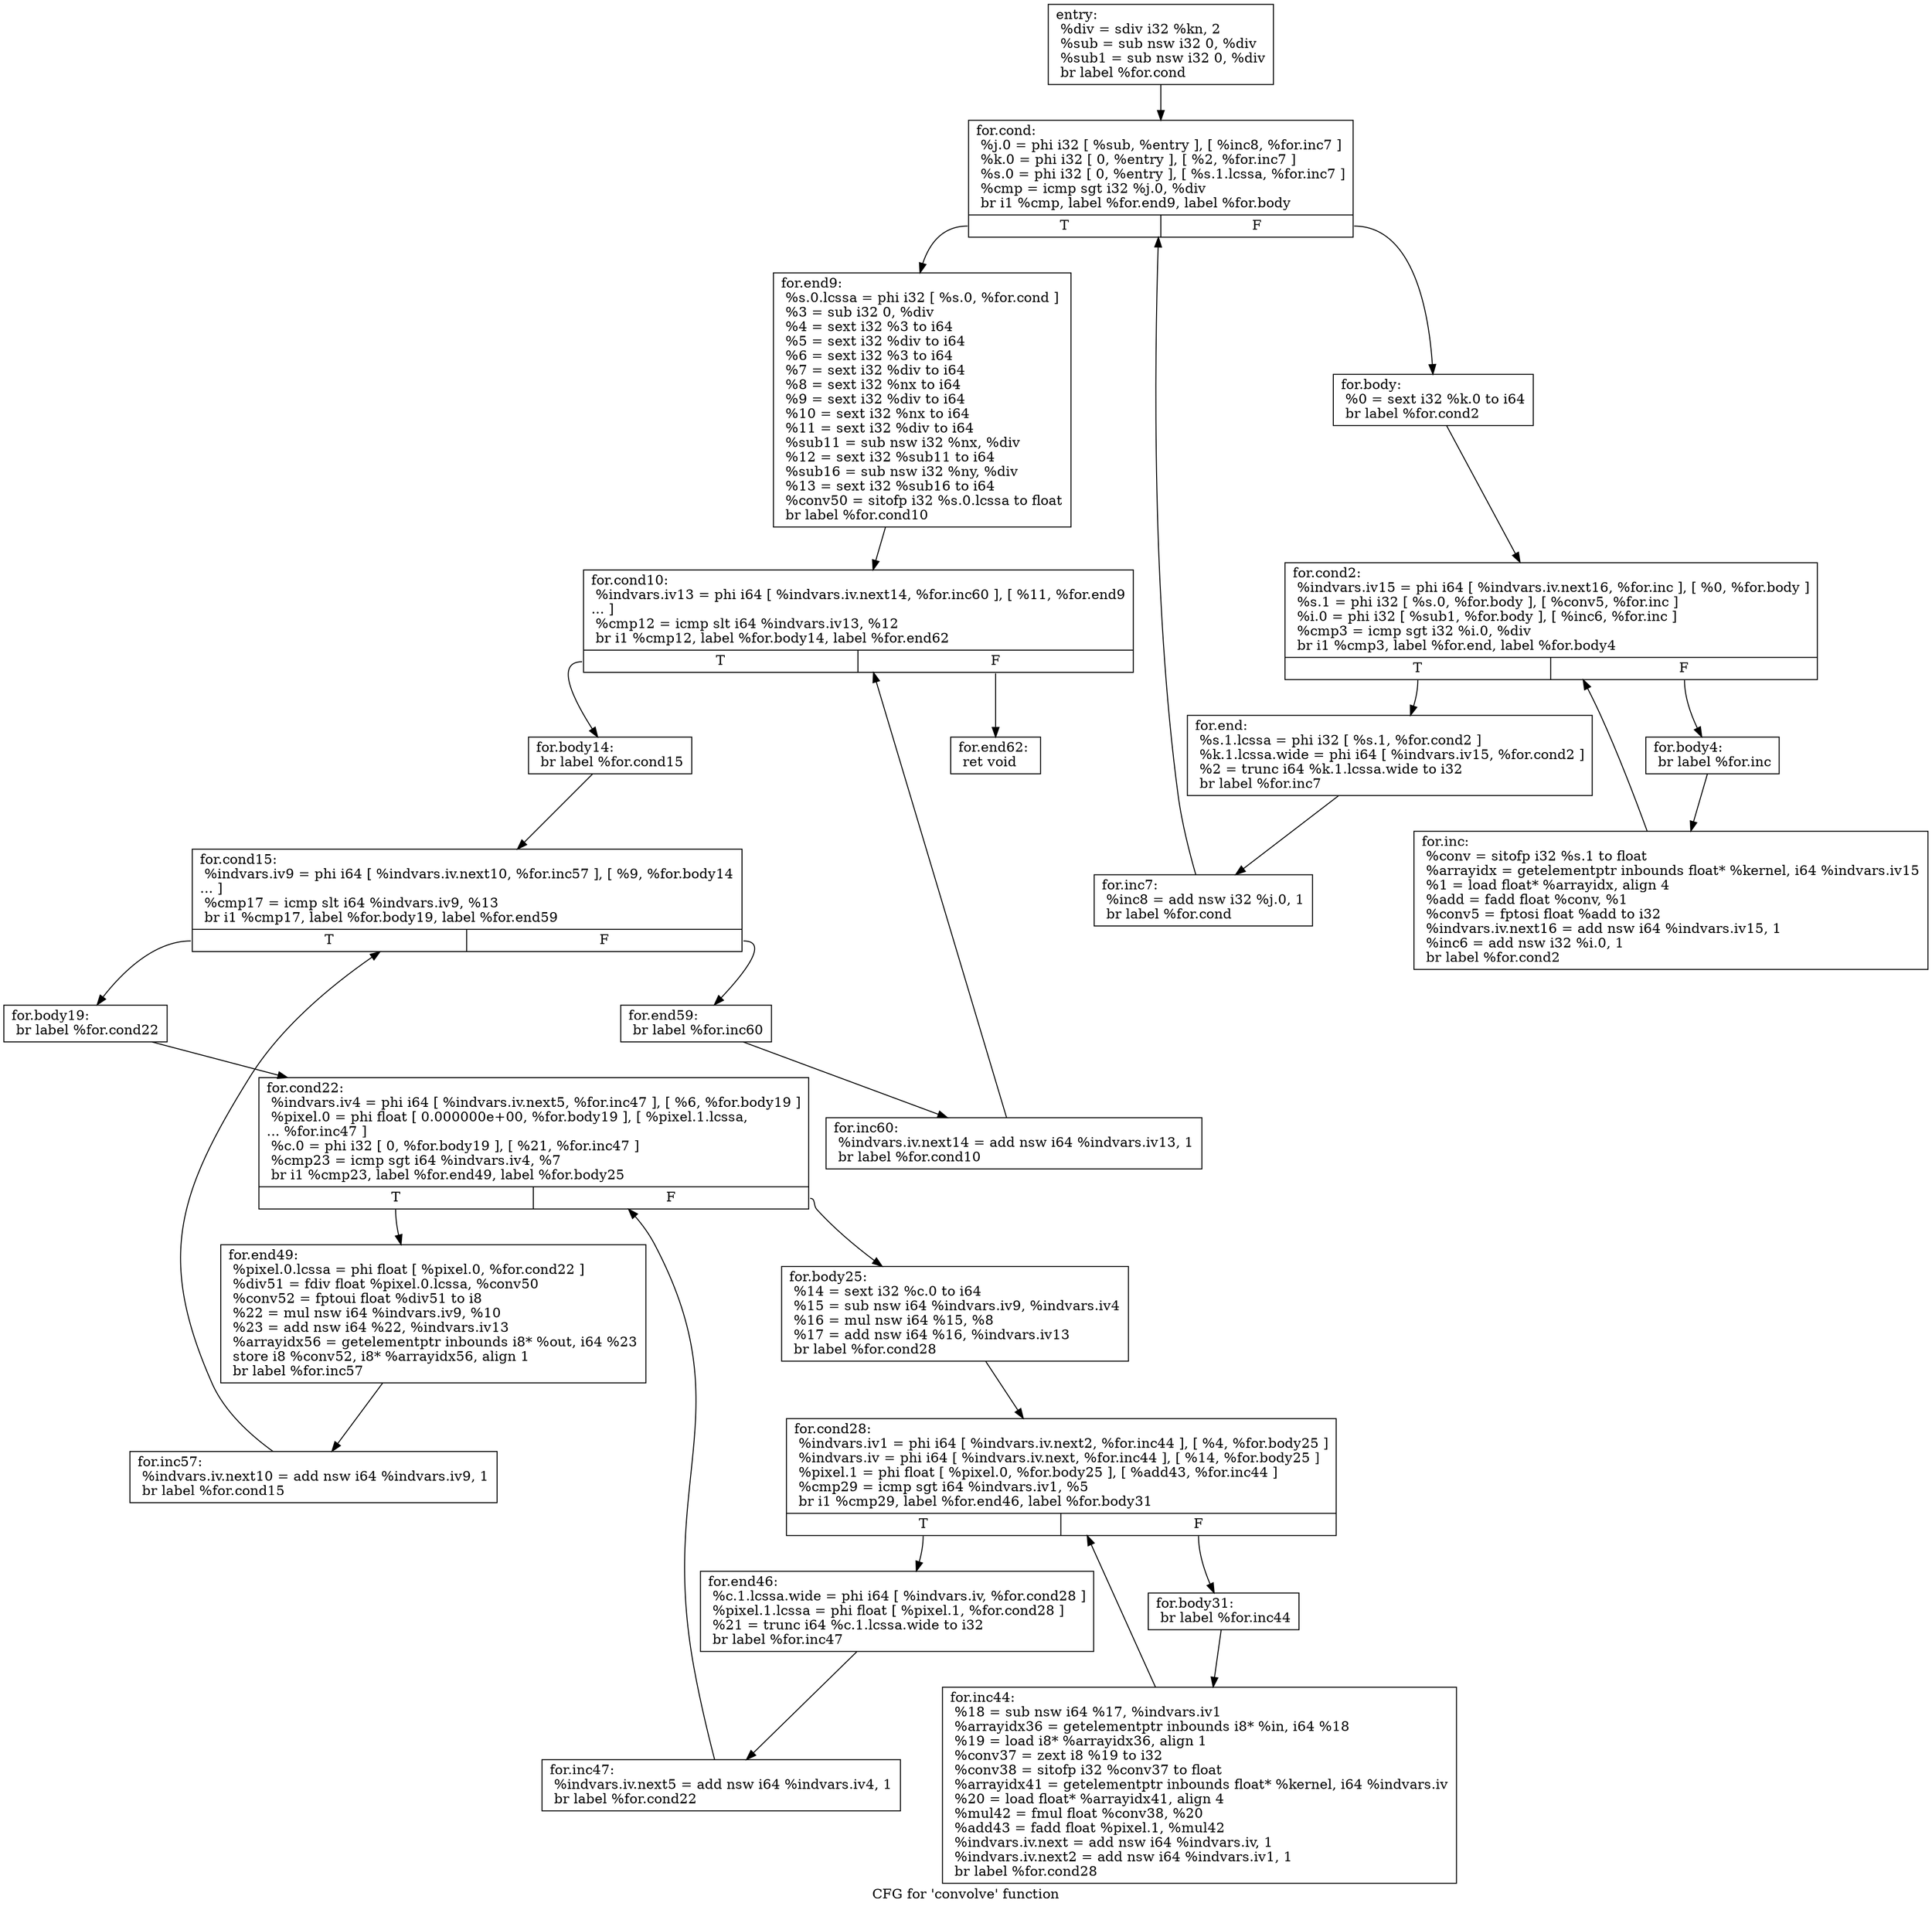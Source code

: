 digraph "CFG for 'convolve' function" {
	label="CFG for 'convolve' function";

	Node0x17d98a0 [shape=record,label="{entry:\l  %div = sdiv i32 %kn, 2\l  %sub = sub nsw i32 0, %div\l  %sub1 = sub nsw i32 0, %div\l  br label %for.cond\l}"];
	Node0x17d98a0 -> Node0x17db370;
	Node0x17db370 [shape=record,label="{for.cond:                                         \l  %j.0 = phi i32 [ %sub, %entry ], [ %inc8, %for.inc7 ]\l  %k.0 = phi i32 [ 0, %entry ], [ %2, %for.inc7 ]\l  %s.0 = phi i32 [ 0, %entry ], [ %s.1.lcssa, %for.inc7 ]\l  %cmp = icmp sgt i32 %j.0, %div\l  br i1 %cmp, label %for.end9, label %for.body\l|{<s0>T|<s1>F}}"];
	Node0x17db370:s0 -> Node0x17db6c0;
	Node0x17db370:s1 -> Node0x17db600;
	Node0x17db600 [shape=record,label="{for.body:                                         \l  %0 = sext i32 %k.0 to i64\l  br label %for.cond2\l}"];
	Node0x17db600 -> Node0x17dba30;
	Node0x17dba30 [shape=record,label="{for.cond2:                                        \l  %indvars.iv15 = phi i64 [ %indvars.iv.next16, %for.inc ], [ %0, %for.body ]\l  %s.1 = phi i32 [ %s.0, %for.body ], [ %conv5, %for.inc ]\l  %i.0 = phi i32 [ %sub1, %for.body ], [ %inc6, %for.inc ]\l  %cmp3 = icmp sgt i32 %i.0, %div\l  br i1 %cmp3, label %for.end, label %for.body4\l|{<s0>T|<s1>F}}"];
	Node0x17dba30:s0 -> Node0x17dbd50;
	Node0x17dba30:s1 -> Node0x17dbc90;
	Node0x17dbc90 [shape=record,label="{for.body4:                                        \l  br label %for.inc\l}"];
	Node0x17dbc90 -> Node0x17dc5f0;
	Node0x17dc5f0 [shape=record,label="{for.inc:                                          \l  %conv = sitofp i32 %s.1 to float\l  %arrayidx = getelementptr inbounds float* %kernel, i64 %indvars.iv15\l  %1 = load float* %arrayidx, align 4\l  %add = fadd float %conv, %1\l  %conv5 = fptosi float %add to i32\l  %indvars.iv.next16 = add nsw i64 %indvars.iv15, 1\l  %inc6 = add nsw i32 %i.0, 1\l  br label %for.cond2\l}"];
	Node0x17dc5f0 -> Node0x17dba30;
	Node0x17dbd50 [shape=record,label="{for.end:                                          \l  %s.1.lcssa = phi i32 [ %s.1, %for.cond2 ]\l  %k.1.lcssa.wide = phi i64 [ %indvars.iv15, %for.cond2 ]\l  %2 = trunc i64 %k.1.lcssa.wide to i32\l  br label %for.inc7\l}"];
	Node0x17dbd50 -> Node0x17dc900;
	Node0x17dc900 [shape=record,label="{for.inc7:                                         \l  %inc8 = add nsw i32 %j.0, 1\l  br label %for.cond\l}"];
	Node0x17dc900 -> Node0x17db370;
	Node0x17db6c0 [shape=record,label="{for.end9:                                         \l  %s.0.lcssa = phi i32 [ %s.0, %for.cond ]\l  %3 = sub i32 0, %div\l  %4 = sext i32 %3 to i64\l  %5 = sext i32 %div to i64\l  %6 = sext i32 %3 to i64\l  %7 = sext i32 %div to i64\l  %8 = sext i32 %nx to i64\l  %9 = sext i32 %div to i64\l  %10 = sext i32 %nx to i64\l  %11 = sext i32 %div to i64\l  %sub11 = sub nsw i32 %nx, %div\l  %12 = sext i32 %sub11 to i64\l  %sub16 = sub nsw i32 %ny, %div\l  %13 = sext i32 %sub16 to i64\l  %conv50 = sitofp i32 %s.0.lcssa to float\l  br label %for.cond10\l}"];
	Node0x17db6c0 -> Node0x17dccf0;
	Node0x17dccf0 [shape=record,label="{for.cond10:                                       \l  %indvars.iv13 = phi i64 [ %indvars.iv.next14, %for.inc60 ], [ %11, %for.end9\l... ]\l  %cmp12 = icmp slt i64 %indvars.iv13, %12\l  br i1 %cmp12, label %for.body14, label %for.end62\l|{<s0>T|<s1>F}}"];
	Node0x17dccf0:s0 -> Node0x17dd0f0;
	Node0x17dccf0:s1 -> Node0x17dae30;
	Node0x17dd0f0 [shape=record,label="{for.body14:                                       \l  br label %for.cond15\l}"];
	Node0x17dd0f0 -> Node0x17db0a0;
	Node0x17db0a0 [shape=record,label="{for.cond15:                                       \l  %indvars.iv9 = phi i64 [ %indvars.iv.next10, %for.inc57 ], [ %9, %for.body14\l... ]\l  %cmp17 = icmp slt i64 %indvars.iv9, %13\l  br i1 %cmp17, label %for.body19, label %for.end59\l|{<s0>T|<s1>F}}"];
	Node0x17db0a0:s0 -> Node0x17dda50;
	Node0x17db0a0:s1 -> Node0x17ddae0;
	Node0x17dda50 [shape=record,label="{for.body19:                                       \l  br label %for.cond22\l}"];
	Node0x17dda50 -> Node0x17de760;
	Node0x17de760 [shape=record,label="{for.cond22:                                       \l  %indvars.iv4 = phi i64 [ %indvars.iv.next5, %for.inc47 ], [ %6, %for.body19 ]\l  %pixel.0 = phi float [ 0.000000e+00, %for.body19 ], [ %pixel.1.lcssa,\l... %for.inc47 ]\l  %c.0 = phi i32 [ 0, %for.body19 ], [ %21, %for.inc47 ]\l  %cmp23 = icmp sgt i64 %indvars.iv4, %7\l  br i1 %cmp23, label %for.end49, label %for.body25\l|{<s0>T|<s1>F}}"];
	Node0x17de760:s0 -> Node0x17deb20;
	Node0x17de760:s1 -> Node0x17dea90;
	Node0x17dea90 [shape=record,label="{for.body25:                                       \l  %14 = sext i32 %c.0 to i64\l  %15 = sub nsw i64 %indvars.iv9, %indvars.iv4\l  %16 = mul nsw i64 %15, %8\l  %17 = add nsw i64 %16, %indvars.iv13\l  br label %for.cond28\l}"];
	Node0x17dea90 -> Node0x17dee00;
	Node0x17dee00 [shape=record,label="{for.cond28:                                       \l  %indvars.iv1 = phi i64 [ %indvars.iv.next2, %for.inc44 ], [ %4, %for.body25 ]\l  %indvars.iv = phi i64 [ %indvars.iv.next, %for.inc44 ], [ %14, %for.body25 ]\l  %pixel.1 = phi float [ %pixel.0, %for.body25 ], [ %add43, %for.inc44 ]\l  %cmp29 = icmp sgt i64 %indvars.iv1, %5\l  br i1 %cmp29, label %for.end46, label %for.body31\l|{<s0>T|<s1>F}}"];
	Node0x17dee00:s0 -> Node0x17df150;
	Node0x17dee00:s1 -> Node0x17df0c0;
	Node0x17df0c0 [shape=record,label="{for.body31:                                       \l  br label %for.inc44\l}"];
	Node0x17df0c0 -> Node0x17e0270;
	Node0x17e0270 [shape=record,label="{for.inc44:                                        \l  %18 = sub nsw i64 %17, %indvars.iv1\l  %arrayidx36 = getelementptr inbounds i8* %in, i64 %18\l  %19 = load i8* %arrayidx36, align 1\l  %conv37 = zext i8 %19 to i32\l  %conv38 = sitofp i32 %conv37 to float\l  %arrayidx41 = getelementptr inbounds float* %kernel, i64 %indvars.iv\l  %20 = load float* %arrayidx41, align 4\l  %mul42 = fmul float %conv38, %20\l  %add43 = fadd float %pixel.1, %mul42\l  %indvars.iv.next = add nsw i64 %indvars.iv, 1\l  %indvars.iv.next2 = add nsw i64 %indvars.iv1, 1\l  br label %for.cond28\l}"];
	Node0x17e0270 -> Node0x17dee00;
	Node0x17df150 [shape=record,label="{for.end46:                                        \l  %c.1.lcssa.wide = phi i64 [ %indvars.iv, %for.cond28 ]\l  %pixel.1.lcssa = phi float [ %pixel.1, %for.cond28 ]\l  %21 = trunc i64 %c.1.lcssa.wide to i32\l  br label %for.inc47\l}"];
	Node0x17df150 -> Node0x17e05c0;
	Node0x17e05c0 [shape=record,label="{for.inc47:                                        \l  %indvars.iv.next5 = add nsw i64 %indvars.iv4, 1\l  br label %for.cond22\l}"];
	Node0x17e05c0 -> Node0x17de760;
	Node0x17deb20 [shape=record,label="{for.end49:                                        \l  %pixel.0.lcssa = phi float [ %pixel.0, %for.cond22 ]\l  %div51 = fdiv float %pixel.0.lcssa, %conv50\l  %conv52 = fptoui float %div51 to i8\l  %22 = mul nsw i64 %indvars.iv9, %10\l  %23 = add nsw i64 %22, %indvars.iv13\l  %arrayidx56 = getelementptr inbounds i8* %out, i64 %23\l  store i8 %conv52, i8* %arrayidx56, align 1\l  br label %for.inc57\l}"];
	Node0x17deb20 -> Node0x17e1010;
	Node0x17e1010 [shape=record,label="{for.inc57:                                        \l  %indvars.iv.next10 = add nsw i64 %indvars.iv9, 1\l  br label %for.cond15\l}"];
	Node0x17e1010 -> Node0x17db0a0;
	Node0x17ddae0 [shape=record,label="{for.end59:                                        \l  br label %for.inc60\l}"];
	Node0x17ddae0 -> Node0x17e1360;
	Node0x17e1360 [shape=record,label="{for.inc60:                                        \l  %indvars.iv.next14 = add nsw i64 %indvars.iv13, 1\l  br label %for.cond10\l}"];
	Node0x17e1360 -> Node0x17dccf0;
	Node0x17dae30 [shape=record,label="{for.end62:                                        \l  ret void\l}"];
}
